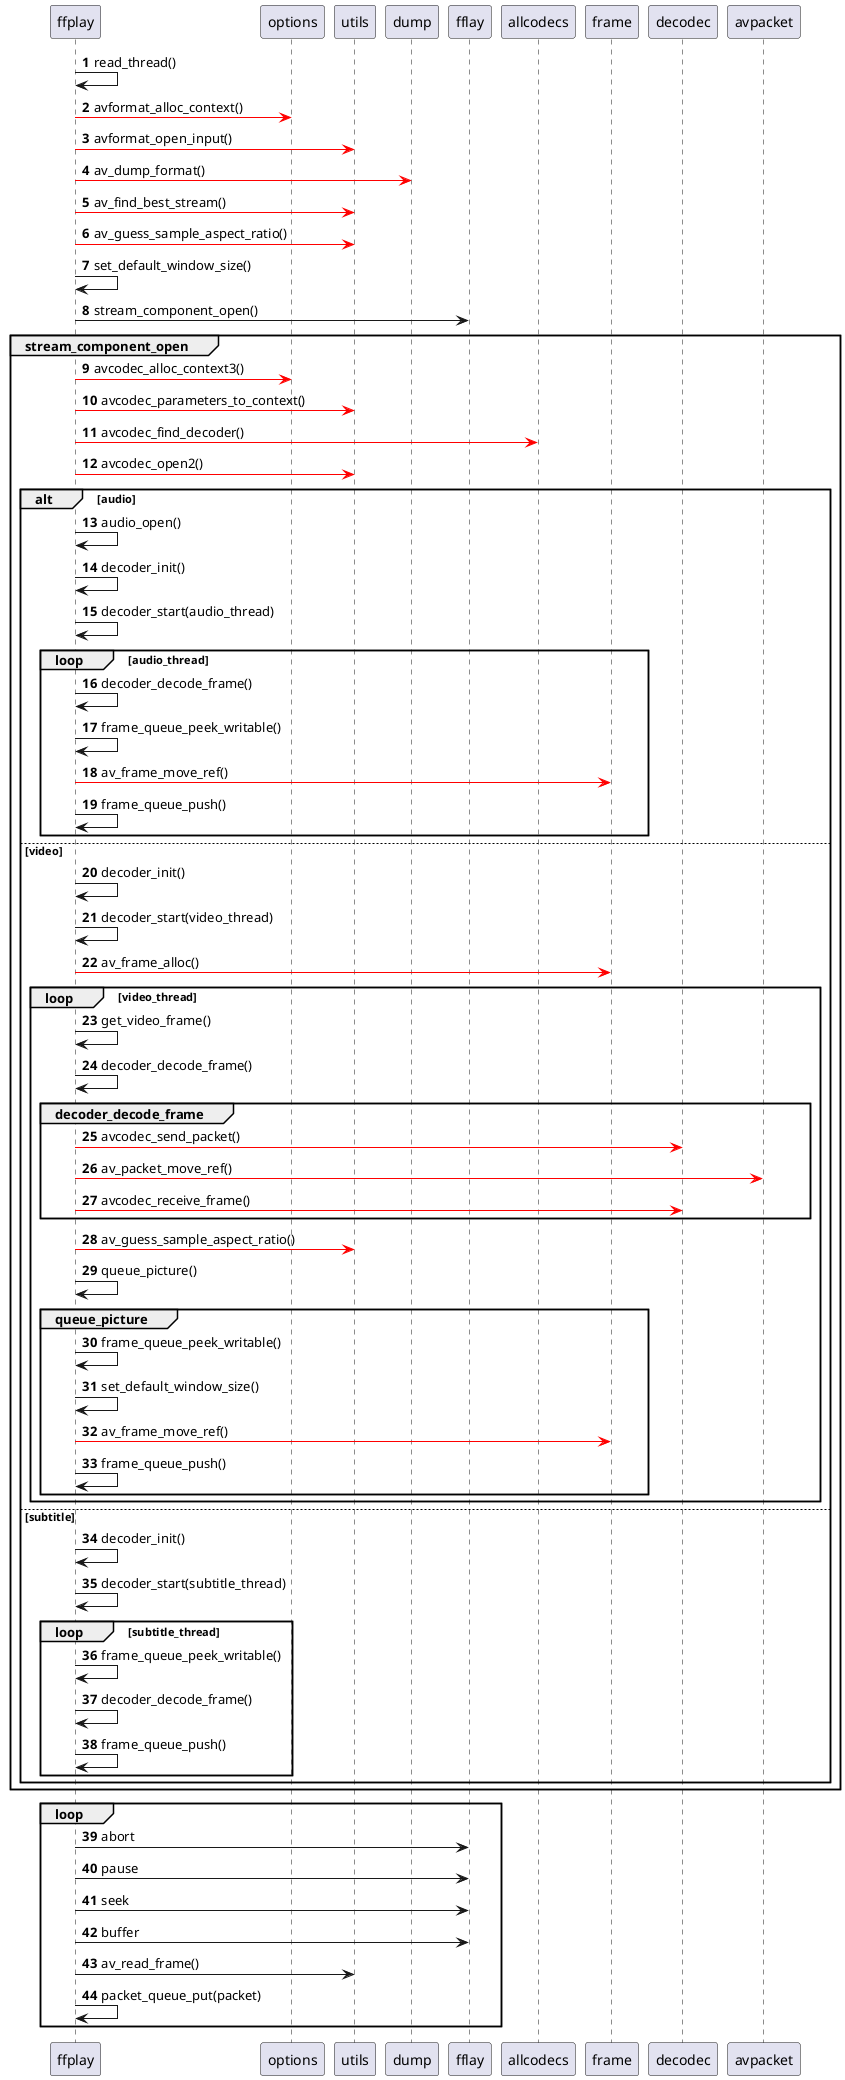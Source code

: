@startuml
autonumber

ffplay -> ffplay: read_thread()

ffplay [#red]-> options:avformat_alloc_context()

ffplay [#red]-> utils:avformat_open_input()

ffplay [#red]-> dump:av_dump_format()

ffplay [#red]-> utils:av_find_best_stream()

ffplay [#red]-> utils:av_guess_sample_aspect_ratio()

ffplay -> ffplay:set_default_window_size()

ffplay -> fflay:stream_component_open()

    group stream_component_open

    ffplay [#red]-> options:avcodec_alloc_context3()

    ffplay [#red]-> utils:avcodec_parameters_to_context()

    ffplay [#red]-> allcodecs:avcodec_find_decoder()

    ffplay [#red]-> utils:avcodec_open2()

        alt audio

            ffplay -> ffplay: audio_open()

            ffplay -> ffplay: decoder_init()

            ffplay -> ffplay: decoder_start(audio_thread)

            loop audio_thread

                ffplay -> ffplay:decoder_decode_frame()

                ffplay -> ffplay:frame_queue_peek_writable()

                ffplay[#red]-> frame:av_frame_move_ref()

                ffplay -> ffplay:frame_queue_push()

            end

        else video

            ffplay -> ffplay: decoder_init()

            ffplay -> ffplay: decoder_start(video_thread)

            ffplay [#red]-> frame:av_frame_alloc()

            loop video_thread

                ffplay -> ffplay:get_video_frame()

                ffplay -> ffplay:decoder_decode_frame()

                    group decoder_decode_frame
                        ffplay [#red]-> decodec:avcodec_send_packet()

                        ffplay [#red]-> avpacket:av_packet_move_ref()

                        ffplay [#red]-> decodec:avcodec_receive_frame()

                    end

                ffplay [#red]-> utils:av_guess_sample_aspect_ratio()

                ffplay -> ffplay:queue_picture()

                    group queue_picture

                    ffplay -> ffplay:frame_queue_peek_writable()

                    ffplay -> ffplay:set_default_window_size()

                    ffplay [#red]-> frame:av_frame_move_ref()

                    ffplay -> ffplay:frame_queue_push()
                    end

            end

        else subtitle

            ffplay -> ffplay: decoder_init()

            ffplay -> ffplay: decoder_start(subtitle_thread)

            loop subtitle_thread

                ffplay -> ffplay:frame_queue_peek_writable()

                ffplay -> ffplay:decoder_decode_frame()

                ffplay -> ffplay:frame_queue_push()

            end

        end

    end

    loop

        ffplay -> fflay:abort

        ffplay -> fflay:pause

        ffplay -> fflay:seek

        ffplay -> fflay:buffer

        ffplay -> utils:av_read_frame()

        ffplay -> ffplay:packet_queue_put(packet)

    end

@enduml